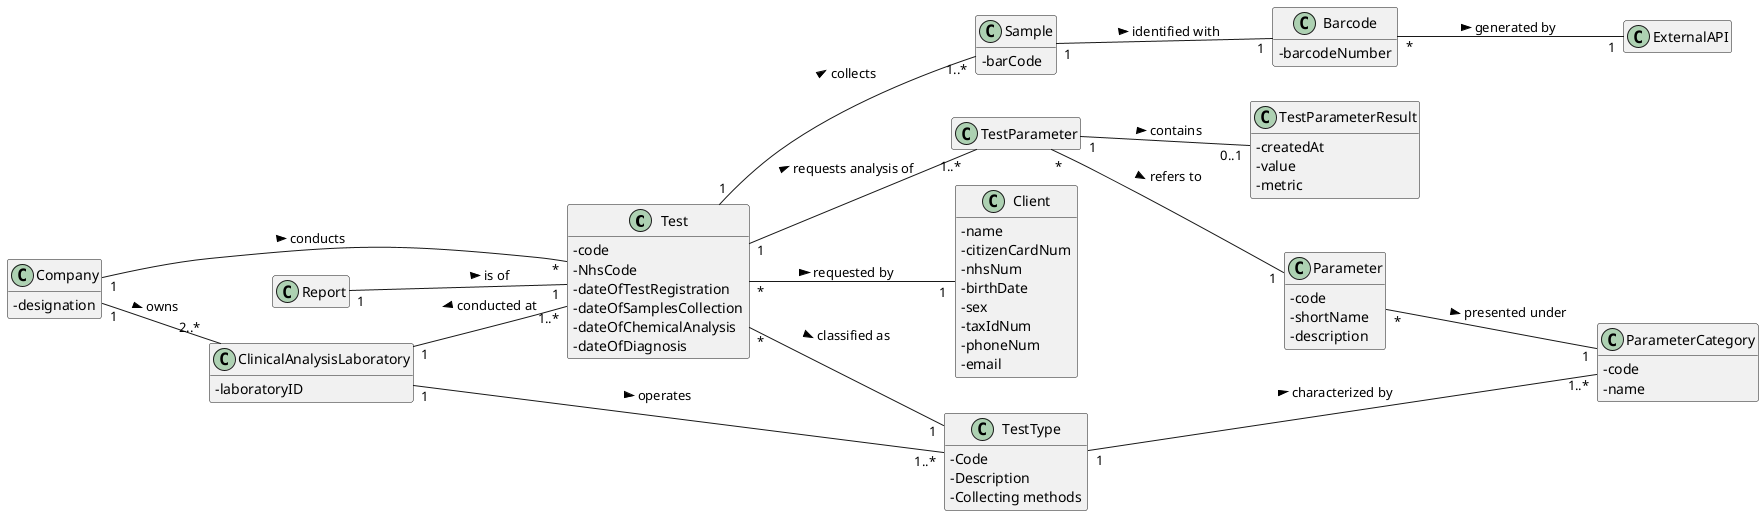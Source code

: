@startuml

left to right direction
skinparam classAttributeIconSize 0
hide empty methods
hide empty attributes
/'skinparam linetype ortho'/

class Test{
- code
- NhsCode
- dateOfTestRegistration
- dateOfSamplesCollection
- dateOfChemicalAnalysis
- dateOfDiagnosis
}

class Company {
-designation
}

class ParameterCategory{
  -code
  -name
}


class Sample{
- barCode
}

class Client{
- name
- citizenCardNum
- nhsNum
- birthDate
- sex
- taxIdNum
- phoneNum
- email
}
class TestParameter{}
class TestParameterResult{
- createdAt
- value
- metric
}
class TestType{
- Code
- Description
- Collecting methods
}

class Parameter{
- code
- shortName
- description
}

class Barcode {
- barcodeNumber
}

class ClinicalAnalysisLaboratory{
- laboratoryID
}

Test "*" -- "1" TestType : classified as >
Report "1" -- "1" Test : is of >
Test "*" -- "1" Client : requested by >
Parameter "*" -- "1" ParameterCategory: presented under >
TestType "1" -- "1..*" ParameterCategory : characterized by >
Test "1" -- "1..*" Sample : collects >
Test "1" -- "1..*" TestParameter : requests analysis of >
TestParameter "*" -- "1" Parameter : refers to >
TestParameter "1" -- "0..1" TestParameterResult : contains >
ClinicalAnalysisLaboratory "1" -- "1..*" TestType : operates >
ClinicalAnalysisLaboratory "1" -- "1..*" Test : conducted at <
Company "1" --- "*" Test : conducts >
Company "1" -- "2..*" ClinicalAnalysisLaboratory : owns >
Sample "1" -- "1" Barcode : identified with >
Barcode "*" -- "1" ExternalAPI : generated by >
@enduml